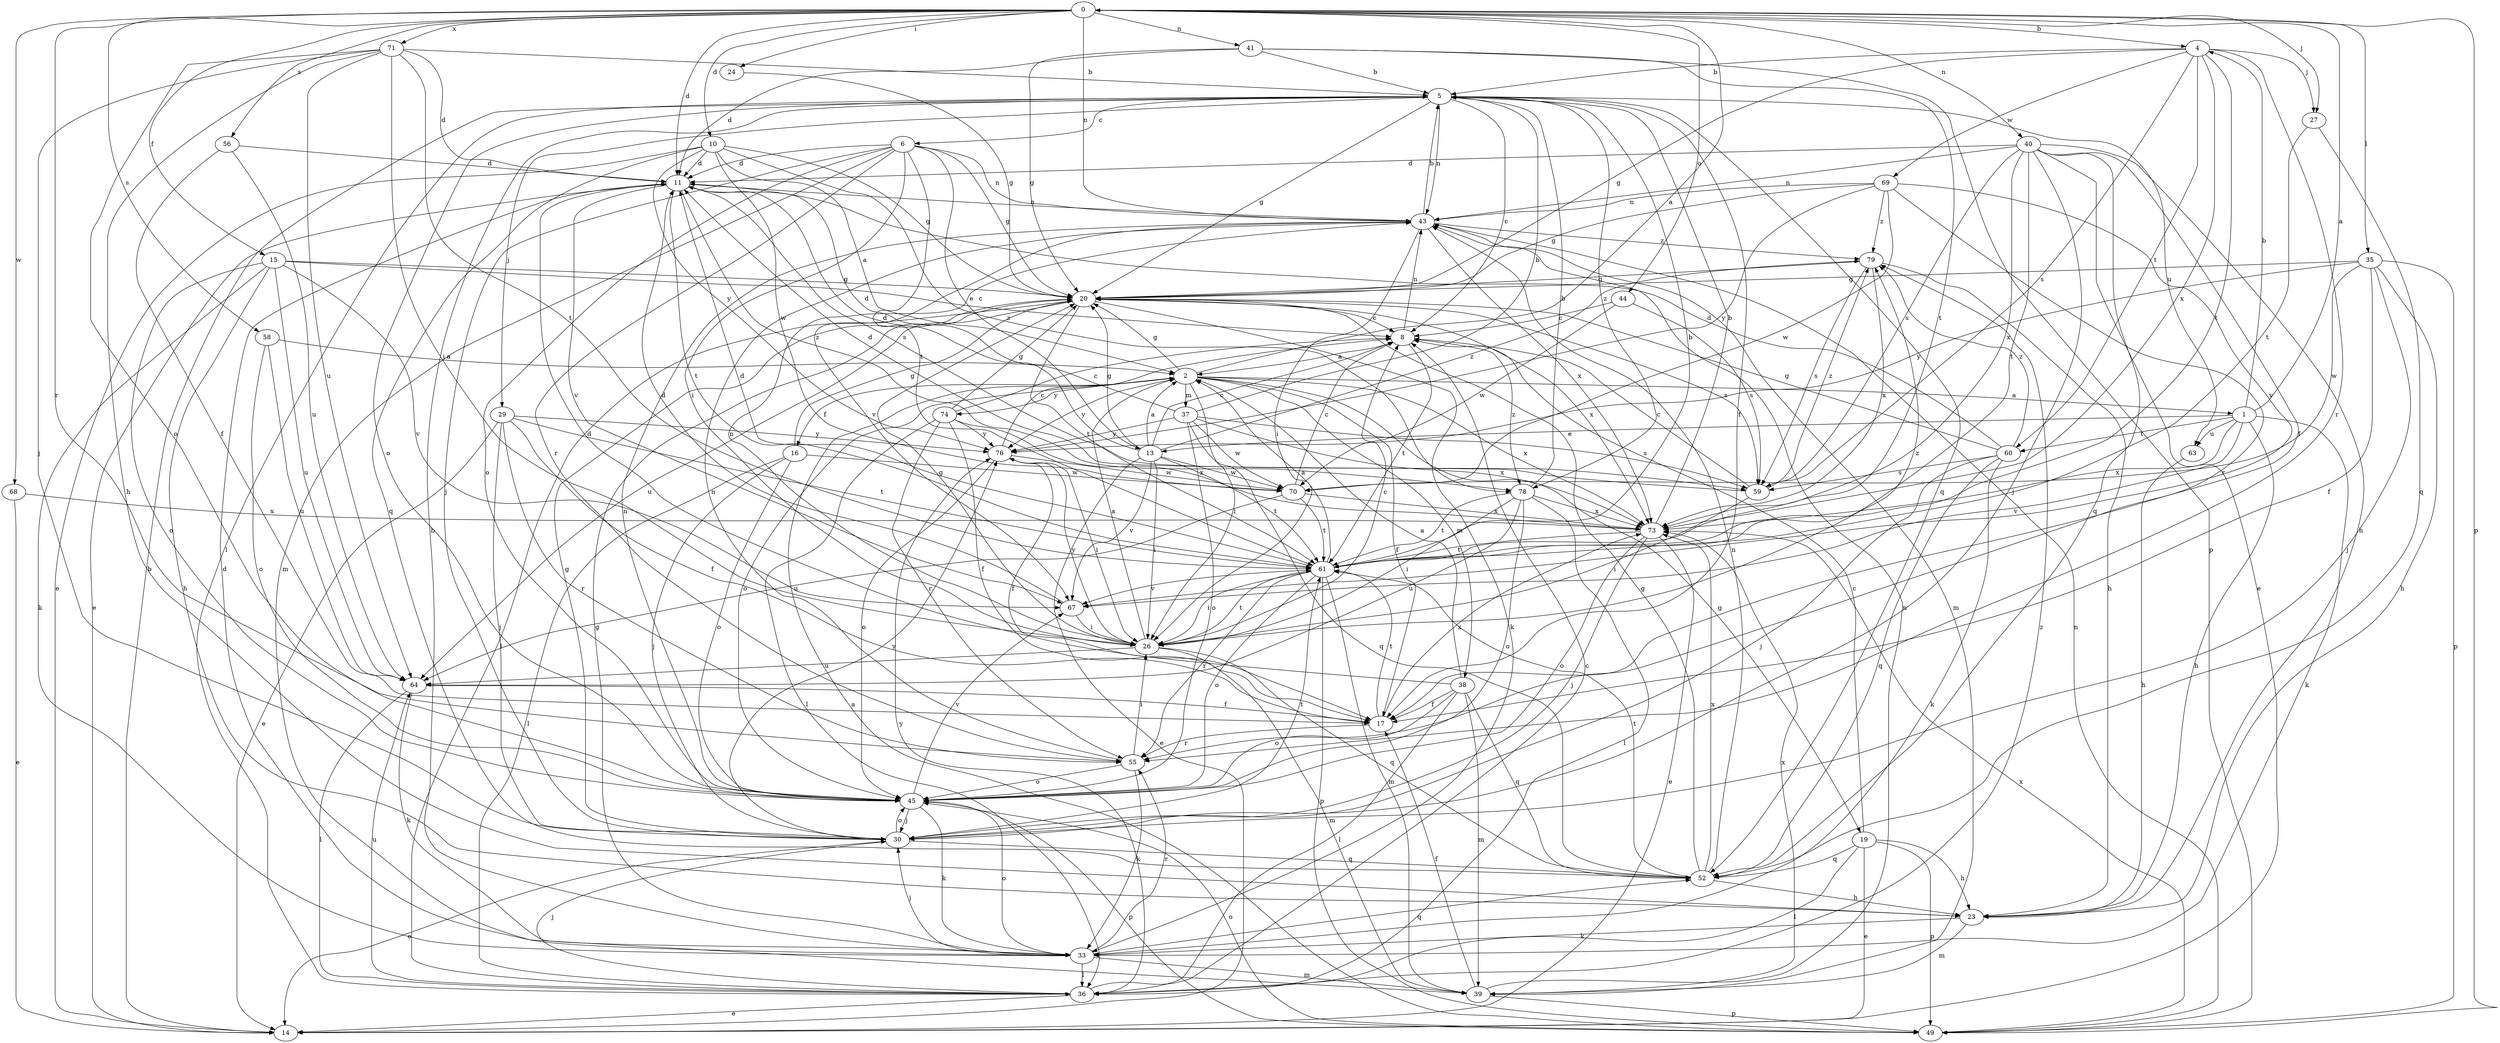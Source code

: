 strict digraph  {
0;
1;
2;
4;
5;
6;
8;
10;
11;
13;
14;
15;
16;
17;
19;
20;
23;
24;
26;
27;
29;
30;
33;
35;
36;
37;
38;
39;
40;
41;
43;
44;
45;
49;
52;
55;
56;
58;
59;
60;
61;
63;
64;
67;
68;
69;
70;
71;
73;
74;
76;
78;
79;
0 -> 4  [label=b];
0 -> 10  [label=d];
0 -> 11  [label=d];
0 -> 15  [label=f];
0 -> 24  [label=i];
0 -> 27  [label=j];
0 -> 35  [label=l];
0 -> 40  [label=n];
0 -> 41  [label=n];
0 -> 43  [label=n];
0 -> 44  [label=o];
0 -> 49  [label=p];
0 -> 55  [label=r];
0 -> 56  [label=s];
0 -> 58  [label=s];
0 -> 68  [label=w];
0 -> 71  [label=x];
1 -> 0  [label=a];
1 -> 4  [label=b];
1 -> 13  [label=e];
1 -> 23  [label=h];
1 -> 33  [label=k];
1 -> 60  [label=t];
1 -> 63  [label=u];
1 -> 67  [label=v];
1 -> 73  [label=x];
2 -> 0  [label=a];
2 -> 1  [label=a];
2 -> 16  [label=f];
2 -> 17  [label=f];
2 -> 19  [label=g];
2 -> 20  [label=g];
2 -> 26  [label=i];
2 -> 37  [label=m];
2 -> 38  [label=m];
2 -> 45  [label=o];
2 -> 73  [label=x];
2 -> 74  [label=y];
2 -> 76  [label=y];
4 -> 5  [label=b];
4 -> 20  [label=g];
4 -> 27  [label=j];
4 -> 55  [label=r];
4 -> 59  [label=s];
4 -> 60  [label=t];
4 -> 61  [label=t];
4 -> 69  [label=w];
4 -> 73  [label=x];
5 -> 6  [label=c];
5 -> 8  [label=c];
5 -> 17  [label=f];
5 -> 20  [label=g];
5 -> 29  [label=j];
5 -> 36  [label=l];
5 -> 43  [label=n];
5 -> 45  [label=o];
5 -> 52  [label=q];
5 -> 63  [label=u];
5 -> 78  [label=z];
6 -> 11  [label=d];
6 -> 13  [label=e];
6 -> 20  [label=g];
6 -> 26  [label=i];
6 -> 30  [label=j];
6 -> 39  [label=m];
6 -> 43  [label=n];
6 -> 45  [label=o];
6 -> 55  [label=r];
6 -> 61  [label=t];
8 -> 2  [label=a];
8 -> 43  [label=n];
8 -> 61  [label=t];
8 -> 78  [label=z];
10 -> 2  [label=a];
10 -> 11  [label=d];
10 -> 14  [label=e];
10 -> 20  [label=g];
10 -> 52  [label=q];
10 -> 70  [label=w];
10 -> 76  [label=y];
10 -> 78  [label=z];
11 -> 14  [label=e];
11 -> 43  [label=n];
11 -> 59  [label=s];
11 -> 61  [label=t];
11 -> 67  [label=v];
11 -> 78  [label=z];
13 -> 2  [label=a];
13 -> 8  [label=c];
13 -> 11  [label=d];
13 -> 14  [label=e];
13 -> 20  [label=g];
13 -> 26  [label=i];
13 -> 61  [label=t];
13 -> 67  [label=v];
13 -> 70  [label=w];
13 -> 79  [label=z];
14 -> 5  [label=b];
15 -> 8  [label=c];
15 -> 20  [label=g];
15 -> 23  [label=h];
15 -> 33  [label=k];
15 -> 45  [label=o];
15 -> 64  [label=u];
15 -> 67  [label=v];
16 -> 20  [label=g];
16 -> 30  [label=j];
16 -> 36  [label=l];
16 -> 45  [label=o];
16 -> 70  [label=w];
17 -> 55  [label=r];
17 -> 61  [label=t];
17 -> 73  [label=x];
19 -> 8  [label=c];
19 -> 14  [label=e];
19 -> 23  [label=h];
19 -> 36  [label=l];
19 -> 49  [label=p];
19 -> 52  [label=q];
20 -> 8  [label=c];
20 -> 33  [label=k];
20 -> 36  [label=l];
20 -> 59  [label=s];
20 -> 61  [label=t];
20 -> 64  [label=u];
20 -> 73  [label=x];
23 -> 33  [label=k];
23 -> 39  [label=m];
24 -> 20  [label=g];
26 -> 2  [label=a];
26 -> 8  [label=c];
26 -> 20  [label=g];
26 -> 39  [label=m];
26 -> 43  [label=n];
26 -> 52  [label=q];
26 -> 61  [label=t];
26 -> 64  [label=u];
26 -> 76  [label=y];
26 -> 79  [label=z];
27 -> 52  [label=q];
27 -> 61  [label=t];
29 -> 14  [label=e];
29 -> 17  [label=f];
29 -> 30  [label=j];
29 -> 55  [label=r];
29 -> 61  [label=t];
29 -> 76  [label=y];
30 -> 14  [label=e];
30 -> 20  [label=g];
30 -> 45  [label=o];
30 -> 52  [label=q];
30 -> 61  [label=t];
30 -> 76  [label=y];
33 -> 5  [label=b];
33 -> 11  [label=d];
33 -> 20  [label=g];
33 -> 30  [label=j];
33 -> 36  [label=l];
33 -> 39  [label=m];
33 -> 45  [label=o];
33 -> 52  [label=q];
33 -> 55  [label=r];
35 -> 17  [label=f];
35 -> 20  [label=g];
35 -> 23  [label=h];
35 -> 30  [label=j];
35 -> 49  [label=p];
35 -> 70  [label=w];
35 -> 76  [label=y];
36 -> 8  [label=c];
36 -> 14  [label=e];
36 -> 30  [label=j];
36 -> 64  [label=u];
36 -> 76  [label=y];
36 -> 79  [label=z];
37 -> 5  [label=b];
37 -> 11  [label=d];
37 -> 45  [label=o];
37 -> 52  [label=q];
37 -> 59  [label=s];
37 -> 70  [label=w];
37 -> 73  [label=x];
37 -> 76  [label=y];
38 -> 2  [label=a];
38 -> 11  [label=d];
38 -> 17  [label=f];
38 -> 36  [label=l];
38 -> 39  [label=m];
38 -> 45  [label=o];
38 -> 52  [label=q];
39 -> 17  [label=f];
39 -> 43  [label=n];
39 -> 49  [label=p];
39 -> 73  [label=x];
40 -> 11  [label=d];
40 -> 14  [label=e];
40 -> 17  [label=f];
40 -> 23  [label=h];
40 -> 30  [label=j];
40 -> 43  [label=n];
40 -> 52  [label=q];
40 -> 59  [label=s];
40 -> 61  [label=t];
40 -> 73  [label=x];
41 -> 5  [label=b];
41 -> 11  [label=d];
41 -> 20  [label=g];
41 -> 49  [label=p];
41 -> 61  [label=t];
43 -> 5  [label=b];
43 -> 26  [label=i];
43 -> 39  [label=m];
43 -> 67  [label=v];
43 -> 73  [label=x];
43 -> 79  [label=z];
44 -> 8  [label=c];
44 -> 59  [label=s];
44 -> 70  [label=w];
45 -> 30  [label=j];
45 -> 33  [label=k];
45 -> 43  [label=n];
45 -> 49  [label=p];
45 -> 67  [label=v];
49 -> 2  [label=a];
49 -> 43  [label=n];
49 -> 45  [label=o];
49 -> 73  [label=x];
52 -> 20  [label=g];
52 -> 23  [label=h];
52 -> 43  [label=n];
52 -> 61  [label=t];
52 -> 73  [label=x];
55 -> 26  [label=i];
55 -> 33  [label=k];
55 -> 43  [label=n];
55 -> 45  [label=o];
56 -> 11  [label=d];
56 -> 17  [label=f];
56 -> 64  [label=u];
58 -> 2  [label=a];
58 -> 45  [label=o];
58 -> 64  [label=u];
59 -> 8  [label=c];
59 -> 11  [label=d];
59 -> 26  [label=i];
59 -> 79  [label=z];
60 -> 11  [label=d];
60 -> 20  [label=g];
60 -> 30  [label=j];
60 -> 33  [label=k];
60 -> 52  [label=q];
60 -> 59  [label=s];
60 -> 79  [label=z];
61 -> 2  [label=a];
61 -> 5  [label=b];
61 -> 11  [label=d];
61 -> 26  [label=i];
61 -> 39  [label=m];
61 -> 45  [label=o];
61 -> 49  [label=p];
61 -> 55  [label=r];
61 -> 67  [label=v];
63 -> 23  [label=h];
64 -> 17  [label=f];
64 -> 33  [label=k];
64 -> 36  [label=l];
67 -> 11  [label=d];
67 -> 26  [label=i];
68 -> 14  [label=e];
68 -> 73  [label=x];
69 -> 20  [label=g];
69 -> 43  [label=n];
69 -> 55  [label=r];
69 -> 67  [label=v];
69 -> 70  [label=w];
69 -> 76  [label=y];
69 -> 79  [label=z];
70 -> 8  [label=c];
70 -> 61  [label=t];
70 -> 64  [label=u];
70 -> 73  [label=x];
71 -> 5  [label=b];
71 -> 11  [label=d];
71 -> 23  [label=h];
71 -> 26  [label=i];
71 -> 30  [label=j];
71 -> 45  [label=o];
71 -> 61  [label=t];
71 -> 64  [label=u];
73 -> 5  [label=b];
73 -> 14  [label=e];
73 -> 30  [label=j];
73 -> 45  [label=o];
73 -> 61  [label=t];
74 -> 8  [label=c];
74 -> 17  [label=f];
74 -> 20  [label=g];
74 -> 36  [label=l];
74 -> 55  [label=r];
74 -> 73  [label=x];
74 -> 76  [label=y];
76 -> 8  [label=c];
76 -> 17  [label=f];
76 -> 26  [label=i];
76 -> 45  [label=o];
76 -> 70  [label=w];
78 -> 5  [label=b];
78 -> 26  [label=i];
78 -> 36  [label=l];
78 -> 45  [label=o];
78 -> 61  [label=t];
78 -> 64  [label=u];
78 -> 73  [label=x];
79 -> 20  [label=g];
79 -> 23  [label=h];
79 -> 59  [label=s];
79 -> 73  [label=x];
}
